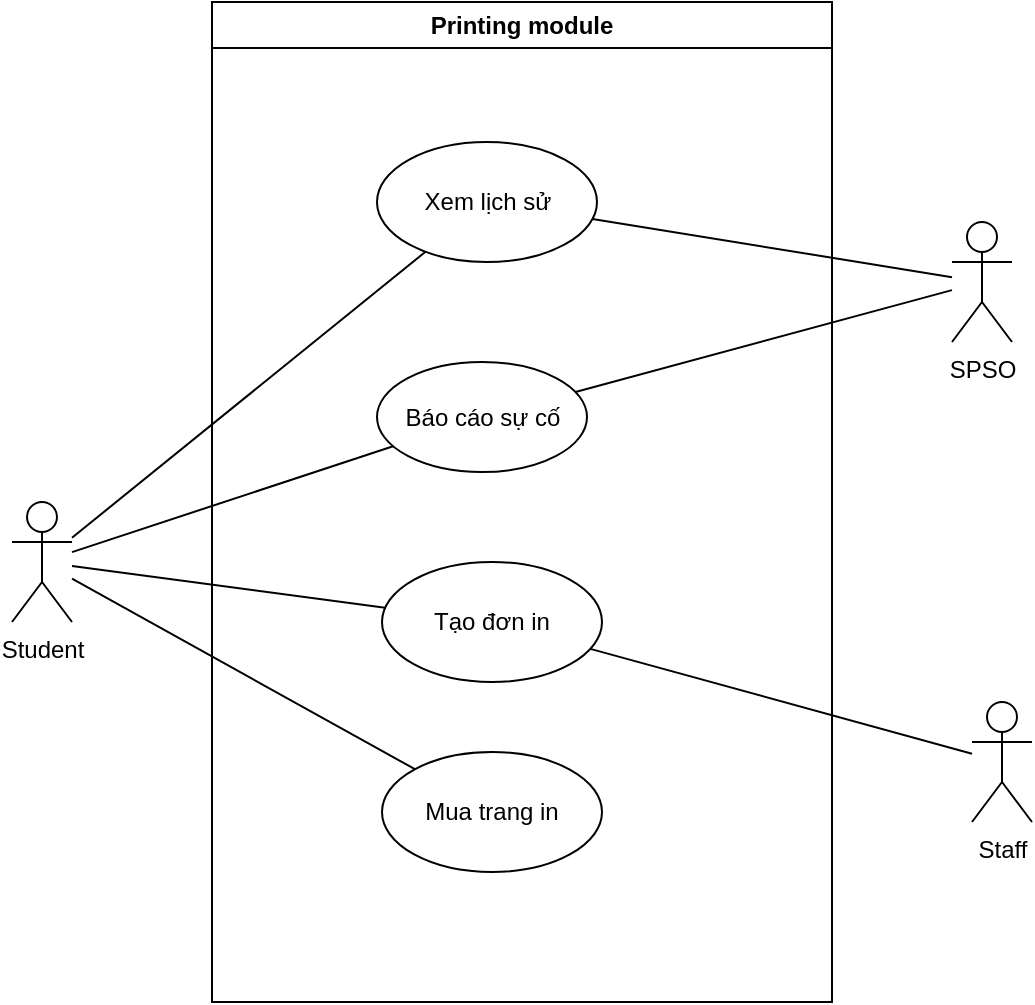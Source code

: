 <mxfile version="24.8.2">
  <diagram name="Page-1" id="g4ZatEIKbwrJRl1NzE87">
    <mxGraphModel dx="1592" dy="829" grid="1" gridSize="10" guides="1" tooltips="1" connect="1" arrows="1" fold="1" page="1" pageScale="1" pageWidth="827" pageHeight="1169" math="0" shadow="0">
      <root>
        <mxCell id="0" />
        <mxCell id="1" parent="0" />
        <mxCell id="HvDZoCOBo5xw8-uhOks7-1" value="Student" style="shape=umlActor;verticalLabelPosition=bottom;verticalAlign=top;html=1;outlineConnect=0;" vertex="1" parent="1">
          <mxGeometry x="150" y="460" width="30" height="60" as="geometry" />
        </mxCell>
        <mxCell id="HvDZoCOBo5xw8-uhOks7-3" value="Printing module" style="swimlane;whiteSpace=wrap;html=1;" vertex="1" parent="1">
          <mxGeometry x="250" y="210" width="310" height="500" as="geometry">
            <mxRectangle x="250" y="210" width="120" height="30" as="alternateBounds" />
          </mxGeometry>
        </mxCell>
        <mxCell id="HvDZoCOBo5xw8-uhOks7-4" value="Tạo đơn in" style="ellipse;whiteSpace=wrap;html=1;" vertex="1" parent="HvDZoCOBo5xw8-uhOks7-3">
          <mxGeometry x="85" y="280" width="110" height="60" as="geometry" />
        </mxCell>
        <mxCell id="HvDZoCOBo5xw8-uhOks7-5" value="Mua trang in" style="ellipse;whiteSpace=wrap;html=1;" vertex="1" parent="HvDZoCOBo5xw8-uhOks7-3">
          <mxGeometry x="85" y="375" width="110" height="60" as="geometry" />
        </mxCell>
        <mxCell id="HvDZoCOBo5xw8-uhOks7-6" value="Xem lịch sử" style="ellipse;whiteSpace=wrap;html=1;" vertex="1" parent="HvDZoCOBo5xw8-uhOks7-3">
          <mxGeometry x="82.5" y="70" width="110" height="60" as="geometry" />
        </mxCell>
        <mxCell id="HvDZoCOBo5xw8-uhOks7-7" value="Báo cáo sự cố" style="ellipse;whiteSpace=wrap;html=1;" vertex="1" parent="HvDZoCOBo5xw8-uhOks7-3">
          <mxGeometry x="82.5" y="180" width="105" height="55" as="geometry" />
        </mxCell>
        <mxCell id="HvDZoCOBo5xw8-uhOks7-9" value="SPSO" style="shape=umlActor;verticalLabelPosition=bottom;verticalAlign=top;html=1;outlineConnect=0;" vertex="1" parent="1">
          <mxGeometry x="620" y="320" width="30" height="60" as="geometry" />
        </mxCell>
        <mxCell id="HvDZoCOBo5xw8-uhOks7-13" value="Staff" style="shape=umlActor;verticalLabelPosition=bottom;verticalAlign=top;html=1;outlineConnect=0;" vertex="1" parent="1">
          <mxGeometry x="630" y="560" width="30" height="60" as="geometry" />
        </mxCell>
        <mxCell id="HvDZoCOBo5xw8-uhOks7-14" value="" style="endArrow=none;html=1;rounded=0;" edge="1" parent="1" source="HvDZoCOBo5xw8-uhOks7-1" target="HvDZoCOBo5xw8-uhOks7-6">
          <mxGeometry width="50" height="50" relative="1" as="geometry">
            <mxPoint x="440" y="530" as="sourcePoint" />
            <mxPoint x="490" y="480" as="targetPoint" />
          </mxGeometry>
        </mxCell>
        <mxCell id="HvDZoCOBo5xw8-uhOks7-15" value="" style="endArrow=none;html=1;rounded=0;" edge="1" parent="1" source="HvDZoCOBo5xw8-uhOks7-1" target="HvDZoCOBo5xw8-uhOks7-4">
          <mxGeometry width="50" height="50" relative="1" as="geometry">
            <mxPoint x="190" y="488" as="sourcePoint" />
            <mxPoint x="367" y="345" as="targetPoint" />
          </mxGeometry>
        </mxCell>
        <mxCell id="HvDZoCOBo5xw8-uhOks7-16" value="" style="endArrow=none;html=1;rounded=0;" edge="1" parent="1" source="HvDZoCOBo5xw8-uhOks7-1" target="HvDZoCOBo5xw8-uhOks7-5">
          <mxGeometry width="50" height="50" relative="1" as="geometry">
            <mxPoint x="200" y="498" as="sourcePoint" />
            <mxPoint x="377" y="355" as="targetPoint" />
          </mxGeometry>
        </mxCell>
        <mxCell id="HvDZoCOBo5xw8-uhOks7-17" value="" style="endArrow=none;html=1;rounded=0;" edge="1" parent="1" source="HvDZoCOBo5xw8-uhOks7-1" target="HvDZoCOBo5xw8-uhOks7-7">
          <mxGeometry width="50" height="50" relative="1" as="geometry">
            <mxPoint x="210" y="508" as="sourcePoint" />
            <mxPoint x="387" y="365" as="targetPoint" />
          </mxGeometry>
        </mxCell>
        <mxCell id="HvDZoCOBo5xw8-uhOks7-18" value="" style="endArrow=none;html=1;rounded=0;" edge="1" parent="1" source="HvDZoCOBo5xw8-uhOks7-6" target="HvDZoCOBo5xw8-uhOks7-9">
          <mxGeometry width="50" height="50" relative="1" as="geometry">
            <mxPoint x="220" y="518" as="sourcePoint" />
            <mxPoint x="397" y="375" as="targetPoint" />
          </mxGeometry>
        </mxCell>
        <mxCell id="HvDZoCOBo5xw8-uhOks7-19" value="" style="endArrow=none;html=1;rounded=0;" edge="1" parent="1" source="HvDZoCOBo5xw8-uhOks7-7" target="HvDZoCOBo5xw8-uhOks7-9">
          <mxGeometry width="50" height="50" relative="1" as="geometry">
            <mxPoint x="230" y="528" as="sourcePoint" />
            <mxPoint x="407" y="385" as="targetPoint" />
          </mxGeometry>
        </mxCell>
        <mxCell id="HvDZoCOBo5xw8-uhOks7-20" value="" style="endArrow=none;html=1;rounded=0;" edge="1" parent="1" source="HvDZoCOBo5xw8-uhOks7-4" target="HvDZoCOBo5xw8-uhOks7-13">
          <mxGeometry width="50" height="50" relative="1" as="geometry">
            <mxPoint x="240" y="538" as="sourcePoint" />
            <mxPoint x="417" y="395" as="targetPoint" />
          </mxGeometry>
        </mxCell>
      </root>
    </mxGraphModel>
  </diagram>
</mxfile>
